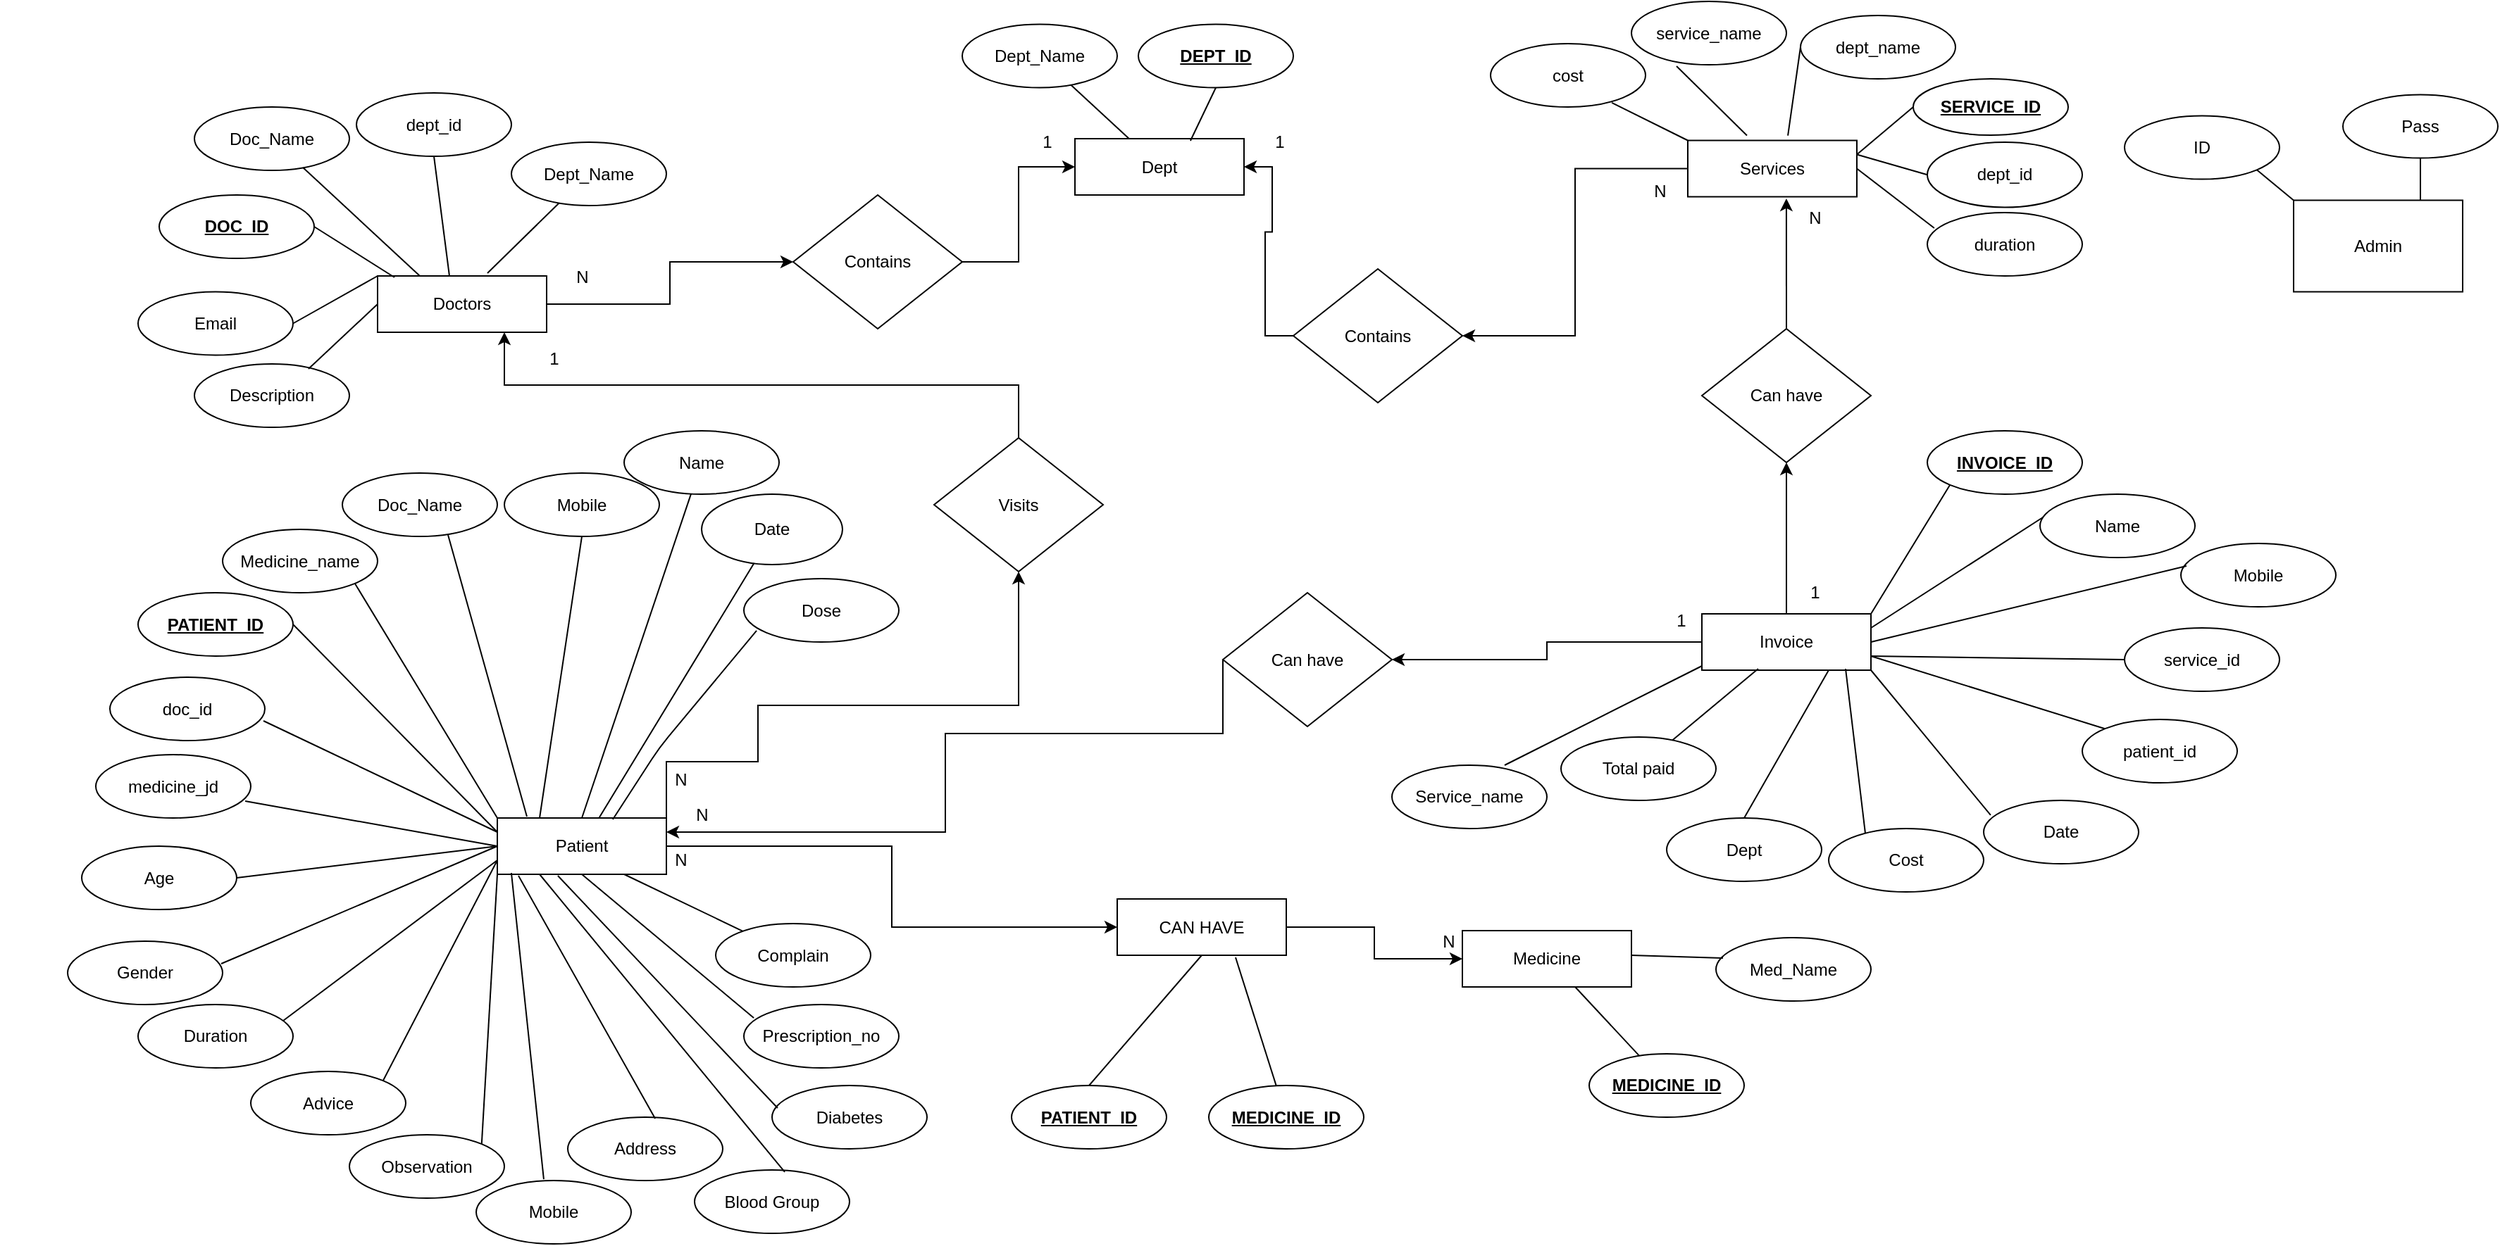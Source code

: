 <mxfile version="12.5.3" type="device"><diagram name="Page-1" id="ad52d381-51e7-2e0d-a935-2d0ddd2fd229"><mxGraphModel dx="2520" dy="772" grid="1" gridSize="10" guides="1" tooltips="1" connect="1" arrows="1" fold="1" page="1" pageScale="1" pageWidth="1100" pageHeight="850" background="#ffffff" math="0" shadow="0"><root><mxCell id="0"/><mxCell id="1" parent="0"/><mxCell id="o3fdxPKOGcx33LJuE6Om-1" value="Admin" style="rounded=0;whiteSpace=wrap;html=1;gradientColor=none;fontStyle=0;labelBackgroundColor=none;labelBorderColor=none;" parent="1" vertex="1"><mxGeometry x="1300" y="141.25" width="120" height="65" as="geometry"/></mxCell><mxCell id="o3fdxPKOGcx33LJuE6Om-6" value="ID" style="ellipse;whiteSpace=wrap;html=1;labelBackgroundColor=none;gradientColor=none;" parent="1" vertex="1"><mxGeometry x="1180" y="81.25" width="110" height="45" as="geometry"/></mxCell><mxCell id="o3fdxPKOGcx33LJuE6Om-7" value="service_name" style="ellipse;whiteSpace=wrap;html=1;labelBackgroundColor=none;gradientColor=none;" parent="1" vertex="1"><mxGeometry x="830" width="110" height="45" as="geometry"/></mxCell><mxCell id="o3fdxPKOGcx33LJuE6Om-8" value="dept_name" style="ellipse;whiteSpace=wrap;html=1;labelBackgroundColor=none;gradientColor=none;" parent="1" vertex="1"><mxGeometry x="950" y="10" width="110" height="45" as="geometry"/></mxCell><mxCell id="o3fdxPKOGcx33LJuE6Om-9" value="Pass" style="ellipse;whiteSpace=wrap;html=1;labelBackgroundColor=none;gradientColor=none;" parent="1" vertex="1"><mxGeometry x="1335" y="66.25" width="110" height="45" as="geometry"/></mxCell><mxCell id="o3fdxPKOGcx33LJuE6Om-11" value="Dept" style="rounded=0;whiteSpace=wrap;html=1;gradientColor=none;fontStyle=0;labelBackgroundColor=none;labelBorderColor=none;" parent="1" vertex="1"><mxGeometry x="435" y="97.5" width="120" height="40" as="geometry"/></mxCell><mxCell id="o3fdxPKOGcx33LJuE6Om-29" style="edgeStyle=orthogonalEdgeStyle;rounded=0;orthogonalLoop=1;jettySize=auto;html=1;exitX=0.5;exitY=1;exitDx=0;exitDy=0;" parent="1" edge="1"><mxGeometry relative="1" as="geometry"><mxPoint x="-320" y="357.5" as="sourcePoint"/><mxPoint x="-320" y="357.5" as="targetPoint"/></mxGeometry></mxCell><mxCell id="o3fdxPKOGcx33LJuE6Om-121" style="edgeStyle=orthogonalEdgeStyle;rounded=0;orthogonalLoop=1;jettySize=auto;html=1;exitX=1;exitY=0.5;exitDx=0;exitDy=0;entryX=0;entryY=0.5;entryDx=0;entryDy=0;" parent="1" source="o3fdxPKOGcx33LJuE6Om-30" target="o3fdxPKOGcx33LJuE6Om-118" edge="1"><mxGeometry relative="1" as="geometry"/></mxCell><mxCell id="o3fdxPKOGcx33LJuE6Om-30" value="Doctors" style="rounded=0;whiteSpace=wrap;html=1;gradientColor=none;fontStyle=0;labelBackgroundColor=none;labelBorderColor=none;" parent="1" vertex="1"><mxGeometry x="-60" y="195" width="120" height="40" as="geometry"/></mxCell><mxCell id="o3fdxPKOGcx33LJuE6Om-33" value="Doc_Name" style="ellipse;whiteSpace=wrap;html=1;labelBackgroundColor=none;gradientColor=none;" parent="1" vertex="1"><mxGeometry x="-190" y="75" width="110" height="45" as="geometry"/></mxCell><mxCell id="o3fdxPKOGcx33LJuE6Om-34" value="Dept_Name" style="ellipse;whiteSpace=wrap;html=1;labelBackgroundColor=none;gradientColor=none;" parent="1" vertex="1"><mxGeometry x="35" y="100" width="110" height="45" as="geometry"/></mxCell><mxCell id="o3fdxPKOGcx33LJuE6Om-35" value="Mobile" style="ellipse;whiteSpace=wrap;html=1;labelBackgroundColor=none;gradientColor=none;fontStyle=0" parent="1" vertex="1"><mxGeometry x="30" y="335" width="110" height="45" as="geometry"/></mxCell><mxCell id="o3fdxPKOGcx33LJuE6Om-36" value="Email" style="ellipse;whiteSpace=wrap;html=1;labelBackgroundColor=none;gradientColor=none;" parent="1" vertex="1"><mxGeometry x="-230" y="206.25" width="110" height="45" as="geometry"/></mxCell><mxCell id="o3fdxPKOGcx33LJuE6Om-37" value="Description" style="ellipse;whiteSpace=wrap;html=1;labelBackgroundColor=none;gradientColor=none;" parent="1" vertex="1"><mxGeometry x="-190" y="257.5" width="110" height="45" as="geometry"/></mxCell><mxCell id="o3fdxPKOGcx33LJuE6Om-127" style="edgeStyle=orthogonalEdgeStyle;rounded=0;orthogonalLoop=1;jettySize=auto;html=1;exitX=0;exitY=0.5;exitDx=0;exitDy=0;entryX=1;entryY=0.5;entryDx=0;entryDy=0;" parent="1" source="o3fdxPKOGcx33LJuE6Om-38" target="o3fdxPKOGcx33LJuE6Om-126" edge="1"><mxGeometry relative="1" as="geometry"/></mxCell><mxCell id="o3fdxPKOGcx33LJuE6Om-38" value="Services" style="rounded=0;whiteSpace=wrap;html=1;gradientColor=none;fontStyle=0;labelBackgroundColor=none;labelBorderColor=none;" parent="1" vertex="1"><mxGeometry x="870" y="98.75" width="120" height="40" as="geometry"/></mxCell><mxCell id="o3fdxPKOGcx33LJuE6Om-40" value="Dept_Name" style="ellipse;whiteSpace=wrap;html=1;labelBackgroundColor=none;gradientColor=none;" parent="1" vertex="1"><mxGeometry x="355" y="16.25" width="110" height="45" as="geometry"/></mxCell><mxCell id="o3fdxPKOGcx33LJuE6Om-41" value="cost" style="ellipse;whiteSpace=wrap;html=1;labelBackgroundColor=none;gradientColor=none;" parent="1" vertex="1"><mxGeometry x="730" y="30" width="110" height="45" as="geometry"/></mxCell><mxCell id="o3fdxPKOGcx33LJuE6Om-42" value="duration" style="ellipse;whiteSpace=wrap;html=1;labelBackgroundColor=none;gradientColor=none;" parent="1" vertex="1"><mxGeometry x="1040" y="150" width="110" height="45" as="geometry"/></mxCell><mxCell id="o3fdxPKOGcx33LJuE6Om-132" style="edgeStyle=orthogonalEdgeStyle;rounded=0;orthogonalLoop=1;jettySize=auto;html=1;exitX=1;exitY=0;exitDx=0;exitDy=0;entryX=0.5;entryY=1;entryDx=0;entryDy=0;" parent="1" source="o3fdxPKOGcx33LJuE6Om-46" target="o3fdxPKOGcx33LJuE6Om-131" edge="1"><mxGeometry relative="1" as="geometry"><Array as="points"><mxPoint x="145" y="540"/><mxPoint x="210" y="540"/><mxPoint x="210" y="500"/><mxPoint x="395" y="500"/></Array></mxGeometry></mxCell><mxCell id="o3fdxPKOGcx33LJuE6Om-145" style="edgeStyle=orthogonalEdgeStyle;rounded=0;orthogonalLoop=1;jettySize=auto;html=1;exitX=1;exitY=0.5;exitDx=0;exitDy=0;entryX=0;entryY=0.5;entryDx=0;entryDy=0;" parent="1" source="o3fdxPKOGcx33LJuE6Om-46" target="o3fdxPKOGcx33LJuE6Om-138" edge="1"><mxGeometry relative="1" as="geometry"/></mxCell><mxCell id="o3fdxPKOGcx33LJuE6Om-46" value="Patient" style="rounded=0;whiteSpace=wrap;html=1;gradientColor=none;fontStyle=0;labelBackgroundColor=none;labelBorderColor=none;" parent="1" vertex="1"><mxGeometry x="25" y="580" width="120" height="40" as="geometry"/></mxCell><mxCell id="o3fdxPKOGcx33LJuE6Om-47" value="Age" style="ellipse;whiteSpace=wrap;html=1;labelBackgroundColor=none;gradientColor=none;" parent="1" vertex="1"><mxGeometry x="-270" y="600" width="110" height="45" as="geometry"/></mxCell><mxCell id="o3fdxPKOGcx33LJuE6Om-48" value="Gender" style="ellipse;whiteSpace=wrap;html=1;labelBackgroundColor=none;gradientColor=none;" parent="1" vertex="1"><mxGeometry x="-280" y="667.5" width="110" height="45" as="geometry"/></mxCell><mxCell id="o3fdxPKOGcx33LJuE6Om-49" value="Mobile" style="ellipse;whiteSpace=wrap;html=1;labelBackgroundColor=none;gradientColor=none;" parent="1" vertex="1"><mxGeometry x="10" y="837.5" width="110" height="45" as="geometry"/></mxCell><mxCell id="o3fdxPKOGcx33LJuE6Om-50" value="Address" style="ellipse;whiteSpace=wrap;html=1;labelBackgroundColor=none;gradientColor=none;" parent="1" vertex="1"><mxGeometry x="75" y="792.5" width="110" height="45" as="geometry"/></mxCell><mxCell id="o3fdxPKOGcx33LJuE6Om-51" value="Medicine_name" style="ellipse;whiteSpace=wrap;html=1;labelBackgroundColor=none;gradientColor=none;" parent="1" vertex="1"><mxGeometry x="-170" y="375" width="110" height="45" as="geometry"/></mxCell><mxCell id="o3fdxPKOGcx33LJuE6Om-52" value="Doc_Name" style="ellipse;whiteSpace=wrap;html=1;labelBackgroundColor=none;gradientColor=none;" parent="1" vertex="1"><mxGeometry x="-85" y="335" width="110" height="45" as="geometry"/></mxCell><mxCell id="o3fdxPKOGcx33LJuE6Om-53" value="&lt;div style=&quot;text-align: left&quot;&gt;&lt;span&gt;&lt;span&gt;Name&lt;/span&gt;&lt;/span&gt;&lt;/div&gt;" style="ellipse;whiteSpace=wrap;html=1;labelBackgroundColor=none;gradientColor=none;fontStyle=0" parent="1" vertex="1"><mxGeometry x="115" y="305" width="110" height="45" as="geometry"/></mxCell><mxCell id="o3fdxPKOGcx33LJuE6Om-54" value="Duration" style="ellipse;whiteSpace=wrap;html=1;labelBackgroundColor=none;gradientColor=none;" parent="1" vertex="1"><mxGeometry x="-230" y="712.5" width="110" height="45" as="geometry"/></mxCell><mxCell id="o3fdxPKOGcx33LJuE6Om-55" value="Advice" style="ellipse;whiteSpace=wrap;html=1;labelBackgroundColor=none;gradientColor=none;" parent="1" vertex="1"><mxGeometry x="-150" y="760" width="110" height="45" as="geometry"/></mxCell><mxCell id="o3fdxPKOGcx33LJuE6Om-56" value="Diabetes" style="ellipse;whiteSpace=wrap;html=1;labelBackgroundColor=none;gradientColor=none;" parent="1" vertex="1"><mxGeometry x="220" y="770" width="110" height="45" as="geometry"/></mxCell><mxCell id="o3fdxPKOGcx33LJuE6Om-57" value="Blood Group" style="ellipse;whiteSpace=wrap;html=1;labelBackgroundColor=none;gradientColor=none;" parent="1" vertex="1"><mxGeometry x="165" y="830" width="110" height="45" as="geometry"/></mxCell><mxCell id="o3fdxPKOGcx33LJuE6Om-58" value="Observation" style="ellipse;whiteSpace=wrap;html=1;labelBackgroundColor=none;gradientColor=none;" parent="1" vertex="1"><mxGeometry x="-80" y="805" width="110" height="45" as="geometry"/></mxCell><mxCell id="o3fdxPKOGcx33LJuE6Om-59" value="Prescription_no" style="ellipse;whiteSpace=wrap;html=1;labelBackgroundColor=none;gradientColor=none;" parent="1" vertex="1"><mxGeometry x="200" y="712.5" width="110" height="45" as="geometry"/></mxCell><mxCell id="o3fdxPKOGcx33LJuE6Om-60" value="Complain" style="ellipse;whiteSpace=wrap;html=1;labelBackgroundColor=none;gradientColor=none;" parent="1" vertex="1"><mxGeometry x="180" y="655" width="110" height="45" as="geometry"/></mxCell><mxCell id="o3fdxPKOGcx33LJuE6Om-61" value="Date" style="ellipse;whiteSpace=wrap;html=1;labelBackgroundColor=none;gradientColor=none;" parent="1" vertex="1"><mxGeometry x="170" y="350" width="100" height="50" as="geometry"/></mxCell><mxCell id="o3fdxPKOGcx33LJuE6Om-62" value="Dose" style="ellipse;whiteSpace=wrap;html=1;labelBackgroundColor=none;gradientColor=none;" parent="1" vertex="1"><mxGeometry x="200" y="410" width="110" height="45" as="geometry"/></mxCell><mxCell id="o3fdxPKOGcx33LJuE6Om-150" style="edgeStyle=orthogonalEdgeStyle;rounded=0;orthogonalLoop=1;jettySize=auto;html=1;exitX=0;exitY=0.5;exitDx=0;exitDy=0;entryX=1;entryY=0.5;entryDx=0;entryDy=0;" parent="1" source="o3fdxPKOGcx33LJuE6Om-63" target="o3fdxPKOGcx33LJuE6Om-149" edge="1"><mxGeometry relative="1" as="geometry"/></mxCell><mxCell id="o3fdxPKOGcx33LJuE6Om-155" style="edgeStyle=orthogonalEdgeStyle;rounded=0;orthogonalLoop=1;jettySize=auto;html=1;exitX=0.5;exitY=0;exitDx=0;exitDy=0;entryX=0.5;entryY=1;entryDx=0;entryDy=0;" parent="1" source="o3fdxPKOGcx33LJuE6Om-63" target="o3fdxPKOGcx33LJuE6Om-154" edge="1"><mxGeometry relative="1" as="geometry"/></mxCell><mxCell id="o3fdxPKOGcx33LJuE6Om-63" value="Invoice" style="rounded=0;whiteSpace=wrap;html=1;gradientColor=none;fontStyle=0;labelBackgroundColor=none;labelBorderColor=none;" parent="1" vertex="1"><mxGeometry x="880" y="435" width="120" height="40" as="geometry"/></mxCell><mxCell id="o3fdxPKOGcx33LJuE6Om-64" value="Name" style="ellipse;whiteSpace=wrap;html=1;labelBackgroundColor=none;gradientColor=none;" parent="1" vertex="1"><mxGeometry x="1120" y="350" width="110" height="45" as="geometry"/></mxCell><mxCell id="o3fdxPKOGcx33LJuE6Om-65" value="Mobile" style="ellipse;whiteSpace=wrap;html=1;labelBackgroundColor=none;gradientColor=none;" parent="1" vertex="1"><mxGeometry x="1220" y="385" width="110" height="45" as="geometry"/></mxCell><mxCell id="o3fdxPKOGcx33LJuE6Om-66" value="Date" style="ellipse;whiteSpace=wrap;html=1;labelBackgroundColor=none;gradientColor=none;" parent="1" vertex="1"><mxGeometry x="1080" y="567.5" width="110" height="45" as="geometry"/></mxCell><mxCell id="o3fdxPKOGcx33LJuE6Om-67" value="Service_name" style="ellipse;whiteSpace=wrap;html=1;labelBackgroundColor=none;gradientColor=none;" parent="1" vertex="1"><mxGeometry x="660" y="542.5" width="110" height="45" as="geometry"/></mxCell><mxCell id="o3fdxPKOGcx33LJuE6Om-68" value="Total paid" style="ellipse;whiteSpace=wrap;html=1;labelBackgroundColor=none;gradientColor=none;" parent="1" vertex="1"><mxGeometry x="780" y="522.5" width="110" height="45" as="geometry"/></mxCell><mxCell id="o3fdxPKOGcx33LJuE6Om-69" value="Cost" style="ellipse;whiteSpace=wrap;html=1;labelBackgroundColor=none;gradientColor=none;" parent="1" vertex="1"><mxGeometry x="970" y="587.5" width="110" height="45" as="geometry"/></mxCell><mxCell id="o3fdxPKOGcx33LJuE6Om-70" value="Dept" style="ellipse;whiteSpace=wrap;html=1;labelBackgroundColor=none;gradientColor=none;" parent="1" vertex="1"><mxGeometry x="855" y="580" width="110" height="45" as="geometry"/></mxCell><mxCell id="o3fdxPKOGcx33LJuE6Om-71" value="Medicine" style="rounded=0;whiteSpace=wrap;html=1;gradientColor=none;fontStyle=0;labelBackgroundColor=none;labelBorderColor=none;" parent="1" vertex="1"><mxGeometry x="710" y="660" width="120" height="40" as="geometry"/></mxCell><mxCell id="o3fdxPKOGcx33LJuE6Om-72" value="Med_Name" style="ellipse;whiteSpace=wrap;html=1;labelBackgroundColor=none;gradientColor=none;" parent="1" vertex="1"><mxGeometry x="890" y="665" width="110" height="45" as="geometry"/></mxCell><mxCell id="o3fdxPKOGcx33LJuE6Om-79" value="" style="endArrow=none;html=1;entryX=0.373;entryY=0.978;entryDx=0;entryDy=0;entryPerimeter=0;" parent="1" source="o3fdxPKOGcx33LJuE6Om-46" target="o3fdxPKOGcx33LJuE6Om-61" edge="1"><mxGeometry width="50" height="50" relative="1" as="geometry"><mxPoint x="54.325" y="546.77" as="sourcePoint"/><mxPoint x="145" y="467.5" as="targetPoint"/></mxGeometry></mxCell><mxCell id="o3fdxPKOGcx33LJuE6Om-84" value="" style="endArrow=none;html=1;exitX=0.175;exitY=-0.025;exitDx=0;exitDy=0;entryX=0.682;entryY=0.978;entryDx=0;entryDy=0;entryPerimeter=0;exitPerimeter=0;" parent="1" source="o3fdxPKOGcx33LJuE6Om-46" target="o3fdxPKOGcx33LJuE6Om-52" edge="1"><mxGeometry width="50" height="50" relative="1" as="geometry"><mxPoint x="-91.04" y="612.5" as="sourcePoint"/><mxPoint x="-35.0" y="521.52" as="targetPoint"/></mxGeometry></mxCell><mxCell id="o3fdxPKOGcx33LJuE6Om-85" value="" style="endArrow=none;html=1;entryX=0.5;entryY=1;entryDx=0;entryDy=0;exitX=0.25;exitY=0;exitDx=0;exitDy=0;" parent="1" source="o3fdxPKOGcx33LJuE6Om-46" target="o3fdxPKOGcx33LJuE6Om-35" edge="1"><mxGeometry width="50" height="50" relative="1" as="geometry"><mxPoint x="45" y="572.5" as="sourcePoint"/><mxPoint x="76.04" y="661.52" as="targetPoint"/></mxGeometry></mxCell><mxCell id="o3fdxPKOGcx33LJuE6Om-86" value="" style="endArrow=none;html=1;exitX=0.5;exitY=0;exitDx=0;exitDy=0;" parent="1" source="o3fdxPKOGcx33LJuE6Om-46" target="o3fdxPKOGcx33LJuE6Om-53" edge="1"><mxGeometry width="50" height="50" relative="1" as="geometry"><mxPoint x="30" y="762.5" as="sourcePoint"/><mxPoint x="86.04" y="671.52" as="targetPoint"/></mxGeometry></mxCell><mxCell id="o3fdxPKOGcx33LJuE6Om-89" value="" style="endArrow=none;html=1;exitX=0;exitY=0;exitDx=0;exitDy=0;entryX=1;entryY=1;entryDx=0;entryDy=0;" parent="1" source="o3fdxPKOGcx33LJuE6Om-46" target="o3fdxPKOGcx33LJuE6Om-51" edge="1"><mxGeometry width="50" height="50" relative="1" as="geometry"><mxPoint x="-25" y="622.5" as="sourcePoint"/><mxPoint x="-85" y="564.02" as="targetPoint"/></mxGeometry></mxCell><mxCell id="o3fdxPKOGcx33LJuE6Om-90" value="" style="endArrow=none;html=1;entryX=1;entryY=0.5;entryDx=0;entryDy=0;" parent="1" target="o3fdxPKOGcx33LJuE6Om-47" edge="1"><mxGeometry width="50" height="50" relative="1" as="geometry"><mxPoint x="25" y="600" as="sourcePoint"/><mxPoint x="-135" y="607.5" as="targetPoint"/></mxGeometry></mxCell><mxCell id="o3fdxPKOGcx33LJuE6Om-95" value="" style="endArrow=none;html=1;entryX=0.082;entryY=0.822;entryDx=0;entryDy=0;entryPerimeter=0;exitX=0.683;exitY=0.025;exitDx=0;exitDy=0;exitPerimeter=0;" parent="1" source="o3fdxPKOGcx33LJuE6Om-46" target="o3fdxPKOGcx33LJuE6Om-62" edge="1"><mxGeometry width="50" height="50" relative="1" as="geometry"><mxPoint x="104.057" y="590" as="sourcePoint"/><mxPoint x="155" y="477.5" as="targetPoint"/><Array as="points"><mxPoint x="140" y="530"/></Array></mxGeometry></mxCell><mxCell id="o3fdxPKOGcx33LJuE6Om-98" value="" style="endArrow=none;html=1;entryX=0.045;entryY=0.322;entryDx=0;entryDy=0;entryPerimeter=0;exitX=1;exitY=0;exitDx=0;exitDy=0;" parent="1" target="o3fdxPKOGcx33LJuE6Om-72" edge="1"><mxGeometry width="50" height="50" relative="1" as="geometry"><mxPoint x="830" y="677.49" as="sourcePoint"/><mxPoint x="965" y="652.5" as="targetPoint"/></mxGeometry></mxCell><mxCell id="o3fdxPKOGcx33LJuE6Om-99" value="" style="endArrow=none;html=1;entryX=0.045;entryY=0.322;entryDx=0;entryDy=0;entryPerimeter=0;exitX=0.727;exitY=0;exitDx=0;exitDy=0;exitPerimeter=0;" parent="1" source="o3fdxPKOGcx33LJuE6Om-67" edge="1"><mxGeometry width="50" height="50" relative="1" as="geometry"><mxPoint x="850" y="472" as="sourcePoint"/><mxPoint x="880.0" y="472.0" as="targetPoint"/></mxGeometry></mxCell><mxCell id="o3fdxPKOGcx33LJuE6Om-100" value="" style="endArrow=none;html=1;entryX=0.333;entryY=0.975;entryDx=0;entryDy=0;entryPerimeter=0;" parent="1" source="o3fdxPKOGcx33LJuE6Om-68" target="o3fdxPKOGcx33LJuE6Om-63" edge="1"><mxGeometry width="50" height="50" relative="1" as="geometry"><mxPoint x="910" y="500.0" as="sourcePoint"/><mxPoint x="974.95" y="502.0" as="targetPoint"/></mxGeometry></mxCell><mxCell id="o3fdxPKOGcx33LJuE6Om-101" value="" style="endArrow=none;html=1;entryX=0.5;entryY=0;entryDx=0;entryDy=0;exitX=0.75;exitY=1;exitDx=0;exitDy=0;" parent="1" source="o3fdxPKOGcx33LJuE6Om-63" target="o3fdxPKOGcx33LJuE6Om-70" edge="1"><mxGeometry width="50" height="50" relative="1" as="geometry"><mxPoint x="972.53" y="484.0" as="sourcePoint"/><mxPoint x="1037.48" y="486.0" as="targetPoint"/></mxGeometry></mxCell><mxCell id="o3fdxPKOGcx33LJuE6Om-102" value="" style="endArrow=none;html=1;entryX=0.236;entryY=0.067;entryDx=0;entryDy=0;entryPerimeter=0;exitX=0.85;exitY=0.975;exitDx=0;exitDy=0;exitPerimeter=0;" parent="1" source="o3fdxPKOGcx33LJuE6Om-63" target="o3fdxPKOGcx33LJuE6Om-69" edge="1"><mxGeometry width="50" height="50" relative="1" as="geometry"><mxPoint x="1000" y="455.0" as="sourcePoint"/><mxPoint x="1064.95" y="457.0" as="targetPoint"/></mxGeometry></mxCell><mxCell id="o3fdxPKOGcx33LJuE6Om-103" value="" style="endArrow=none;html=1;entryX=0.045;entryY=0.233;entryDx=0;entryDy=0;entryPerimeter=0;exitX=1;exitY=1;exitDx=0;exitDy=0;" parent="1" source="o3fdxPKOGcx33LJuE6Om-63" target="o3fdxPKOGcx33LJuE6Om-66" edge="1"><mxGeometry width="50" height="50" relative="1" as="geometry"><mxPoint x="1020" y="450" as="sourcePoint"/><mxPoint x="1058.02" y="482.01" as="targetPoint"/></mxGeometry></mxCell><mxCell id="o3fdxPKOGcx33LJuE6Om-104" value="" style="endArrow=none;html=1;entryX=0.036;entryY=0.356;entryDx=0;entryDy=0;entryPerimeter=0;exitX=1;exitY=0.5;exitDx=0;exitDy=0;" parent="1" source="o3fdxPKOGcx33LJuE6Om-63" target="o3fdxPKOGcx33LJuE6Om-65" edge="1"><mxGeometry width="50" height="50" relative="1" as="geometry"><mxPoint x="1090" y="440" as="sourcePoint"/><mxPoint x="1063.96" y="431.99" as="targetPoint"/></mxGeometry></mxCell><mxCell id="o3fdxPKOGcx33LJuE6Om-105" value="" style="endArrow=none;html=1;entryX=0.018;entryY=0.367;entryDx=0;entryDy=0;entryPerimeter=0;exitX=1;exitY=0.25;exitDx=0;exitDy=0;" parent="1" source="o3fdxPKOGcx33LJuE6Om-63" target="o3fdxPKOGcx33LJuE6Om-64" edge="1"><mxGeometry width="50" height="50" relative="1" as="geometry"><mxPoint x="1130" y="400" as="sourcePoint"/><mxPoint x="1073.96" y="441.99" as="targetPoint"/></mxGeometry></mxCell><mxCell id="o3fdxPKOGcx33LJuE6Om-106" value="" style="endArrow=none;html=1;entryX=0;entryY=0;entryDx=0;entryDy=0;exitX=0.782;exitY=0.933;exitDx=0;exitDy=0;exitPerimeter=0;" parent="1" source="o3fdxPKOGcx33LJuE6Om-41" target="o3fdxPKOGcx33LJuE6Om-38" edge="1"><mxGeometry width="50" height="50" relative="1" as="geometry"><mxPoint x="1230" y="336.25" as="sourcePoint"/><mxPoint x="1283.96" y="313.24" as="targetPoint"/></mxGeometry></mxCell><mxCell id="o3fdxPKOGcx33LJuE6Om-107" value="" style="endArrow=none;html=1;entryX=0.35;entryY=-0.087;entryDx=0;entryDy=0;exitX=0.291;exitY=1.022;exitDx=0;exitDy=0;exitPerimeter=0;entryPerimeter=0;" parent="1" source="o3fdxPKOGcx33LJuE6Om-7" target="o3fdxPKOGcx33LJuE6Om-38" edge="1"><mxGeometry width="50" height="50" relative="1" as="geometry"><mxPoint x="856.02" y="93.235" as="sourcePoint"/><mxPoint x="880" y="108.75" as="targetPoint"/></mxGeometry></mxCell><mxCell id="o3fdxPKOGcx33LJuE6Om-108" value="" style="endArrow=none;html=1;entryX=0.592;entryY=-0.087;entryDx=0;entryDy=0;exitX=0;exitY=0.5;exitDx=0;exitDy=0;entryPerimeter=0;" parent="1" source="o3fdxPKOGcx33LJuE6Om-8" target="o3fdxPKOGcx33LJuE6Om-38" edge="1"><mxGeometry width="50" height="50" relative="1" as="geometry"><mxPoint x="917.01" y="72.24" as="sourcePoint"/><mxPoint x="922" y="105.27" as="targetPoint"/></mxGeometry></mxCell><mxCell id="o3fdxPKOGcx33LJuE6Om-109" value="" style="endArrow=none;html=1;entryX=1;entryY=0.5;entryDx=0;entryDy=0;exitX=0.045;exitY=0.244;exitDx=0;exitDy=0;exitPerimeter=0;" parent="1" source="o3fdxPKOGcx33LJuE6Om-42" target="o3fdxPKOGcx33LJuE6Om-38" edge="1"><mxGeometry width="50" height="50" relative="1" as="geometry"><mxPoint x="1010" y="73.75" as="sourcePoint"/><mxPoint x="951.04" y="105.27" as="targetPoint"/></mxGeometry></mxCell><mxCell id="o3fdxPKOGcx33LJuE6Om-110" value="" style="endArrow=none;html=1;" parent="1" source="o3fdxPKOGcx33LJuE6Om-40" target="o3fdxPKOGcx33LJuE6Om-11" edge="1"><mxGeometry width="50" height="50" relative="1" as="geometry"><mxPoint x="615" y="285" as="sourcePoint"/><mxPoint x="556.04" y="316.52" as="targetPoint"/></mxGeometry></mxCell><mxCell id="o3fdxPKOGcx33LJuE6Om-111" value="" style="endArrow=none;html=1;entryX=1;entryY=1;entryDx=0;entryDy=0;exitX=0;exitY=0;exitDx=0;exitDy=0;" parent="1" source="o3fdxPKOGcx33LJuE6Om-1" target="o3fdxPKOGcx33LJuE6Om-6" edge="1"><mxGeometry width="50" height="50" relative="1" as="geometry"><mxPoint x="1315" y="146.25" as="sourcePoint"/><mxPoint x="1746.04" y="450.27" as="targetPoint"/></mxGeometry></mxCell><mxCell id="o3fdxPKOGcx33LJuE6Om-112" value="" style="endArrow=none;html=1;entryX=0.75;entryY=0;entryDx=0;entryDy=0;" parent="1" source="o3fdxPKOGcx33LJuE6Om-9" target="o3fdxPKOGcx33LJuE6Om-1" edge="1"><mxGeometry width="50" height="50" relative="1" as="geometry"><mxPoint x="1310" y="151.25" as="sourcePoint"/><mxPoint x="1284.325" y="129.48" as="targetPoint"/></mxGeometry></mxCell><mxCell id="o3fdxPKOGcx33LJuE6Om-113" value="" style="endArrow=none;html=1;entryX=1;entryY=0.5;entryDx=0;entryDy=0;exitX=0;exitY=0;exitDx=0;exitDy=0;" parent="1" source="o3fdxPKOGcx33LJuE6Om-30" target="o3fdxPKOGcx33LJuE6Om-36" edge="1"><mxGeometry width="50" height="50" relative="1" as="geometry"><mxPoint x="335" y="-35" as="sourcePoint"/><mxPoint x="309.325" y="-56.77" as="targetPoint"/></mxGeometry></mxCell><mxCell id="o3fdxPKOGcx33LJuE6Om-114" value="" style="endArrow=none;html=1;exitX=0.25;exitY=0;exitDx=0;exitDy=0;" parent="1" source="o3fdxPKOGcx33LJuE6Om-30" target="o3fdxPKOGcx33LJuE6Om-33" edge="1"><mxGeometry width="50" height="50" relative="1" as="geometry"><mxPoint x="-50" y="205" as="sourcePoint"/><mxPoint x="-70" y="187.5" as="targetPoint"/></mxGeometry></mxCell><mxCell id="o3fdxPKOGcx33LJuE6Om-115" value="" style="endArrow=none;html=1;entryX=0.736;entryY=0.078;entryDx=0;entryDy=0;exitX=0;exitY=0.5;exitDx=0;exitDy=0;entryPerimeter=0;" parent="1" source="o3fdxPKOGcx33LJuE6Om-30" target="o3fdxPKOGcx33LJuE6Om-37" edge="1"><mxGeometry width="50" height="50" relative="1" as="geometry"><mxPoint x="-40" y="215" as="sourcePoint"/><mxPoint x="-60" y="197.5" as="targetPoint"/></mxGeometry></mxCell><mxCell id="o3fdxPKOGcx33LJuE6Om-116" value="" style="endArrow=none;html=1;exitX=0.65;exitY=-0.05;exitDx=0;exitDy=0;exitPerimeter=0;" parent="1" source="o3fdxPKOGcx33LJuE6Om-30" target="o3fdxPKOGcx33LJuE6Om-34" edge="1"><mxGeometry width="50" height="50" relative="1" as="geometry"><mxPoint x="-30" y="225" as="sourcePoint"/><mxPoint x="-50" y="207.5" as="targetPoint"/></mxGeometry></mxCell><mxCell id="o3fdxPKOGcx33LJuE6Om-122" style="edgeStyle=orthogonalEdgeStyle;rounded=0;orthogonalLoop=1;jettySize=auto;html=1;exitX=1;exitY=0.5;exitDx=0;exitDy=0;entryX=0;entryY=0.5;entryDx=0;entryDy=0;" parent="1" source="o3fdxPKOGcx33LJuE6Om-118" target="o3fdxPKOGcx33LJuE6Om-11" edge="1"><mxGeometry relative="1" as="geometry"/></mxCell><mxCell id="o3fdxPKOGcx33LJuE6Om-118" value="Contains" style="rhombus;whiteSpace=wrap;html=1;labelBackgroundColor=none;gradientColor=none;" parent="1" vertex="1"><mxGeometry x="235" y="137.5" width="120" height="95" as="geometry"/></mxCell><mxCell id="o3fdxPKOGcx33LJuE6Om-124" value="1" style="text;html=1;align=center;verticalAlign=middle;resizable=0;points=[];autosize=1;" parent="1" vertex="1"><mxGeometry x="405" y="90" width="20" height="20" as="geometry"/></mxCell><mxCell id="o3fdxPKOGcx33LJuE6Om-125" value="N" style="text;html=1;align=center;verticalAlign=middle;resizable=0;points=[];autosize=1;" parent="1" vertex="1"><mxGeometry x="840" y="125" width="20" height="20" as="geometry"/></mxCell><mxCell id="o3fdxPKOGcx33LJuE6Om-128" style="edgeStyle=orthogonalEdgeStyle;rounded=0;orthogonalLoop=1;jettySize=auto;html=1;exitX=0;exitY=0.5;exitDx=0;exitDy=0;entryX=1;entryY=0.5;entryDx=0;entryDy=0;" parent="1" source="o3fdxPKOGcx33LJuE6Om-126" target="o3fdxPKOGcx33LJuE6Om-11" edge="1"><mxGeometry relative="1" as="geometry"/></mxCell><mxCell id="o3fdxPKOGcx33LJuE6Om-126" value="Contains" style="rhombus;whiteSpace=wrap;html=1;labelBackgroundColor=none;gradientColor=none;" parent="1" vertex="1"><mxGeometry x="590" y="190" width="120" height="95" as="geometry"/></mxCell><mxCell id="o3fdxPKOGcx33LJuE6Om-130" value="1" style="text;html=1;align=center;verticalAlign=middle;resizable=0;points=[];autosize=1;" parent="1" vertex="1"><mxGeometry x="570" y="90" width="20" height="20" as="geometry"/></mxCell><mxCell id="o3fdxPKOGcx33LJuE6Om-133" style="edgeStyle=orthogonalEdgeStyle;rounded=0;orthogonalLoop=1;jettySize=auto;html=1;exitX=0.5;exitY=0;exitDx=0;exitDy=0;entryX=0.75;entryY=1;entryDx=0;entryDy=0;" parent="1" source="o3fdxPKOGcx33LJuE6Om-131" target="o3fdxPKOGcx33LJuE6Om-30" edge="1"><mxGeometry relative="1" as="geometry"/></mxCell><mxCell id="o3fdxPKOGcx33LJuE6Om-131" value="Visits" style="rhombus;whiteSpace=wrap;html=1;labelBackgroundColor=none;gradientColor=none;" parent="1" vertex="1"><mxGeometry x="335" y="310" width="120" height="95" as="geometry"/></mxCell><mxCell id="o3fdxPKOGcx33LJuE6Om-134" value="1" style="text;html=1;align=center;verticalAlign=middle;resizable=0;points=[];autosize=1;" parent="1" vertex="1"><mxGeometry x="55" y="243.75" width="20" height="20" as="geometry"/></mxCell><mxCell id="o3fdxPKOGcx33LJuE6Om-135" value="N" style="text;html=1;align=center;verticalAlign=middle;resizable=0;points=[];autosize=1;" parent="1" vertex="1"><mxGeometry x="75" y="186.25" width="20" height="20" as="geometry"/></mxCell><mxCell id="o3fdxPKOGcx33LJuE6Om-136" value="N" style="text;html=1;align=center;verticalAlign=middle;resizable=0;points=[];autosize=1;" parent="1" vertex="1"><mxGeometry x="145" y="542.5" width="20" height="20" as="geometry"/></mxCell><mxCell id="o3fdxPKOGcx33LJuE6Om-146" style="edgeStyle=orthogonalEdgeStyle;rounded=0;orthogonalLoop=1;jettySize=auto;html=1;exitX=1;exitY=0.5;exitDx=0;exitDy=0;entryX=0;entryY=0.5;entryDx=0;entryDy=0;" parent="1" source="o3fdxPKOGcx33LJuE6Om-138" target="o3fdxPKOGcx33LJuE6Om-71" edge="1"><mxGeometry relative="1" as="geometry"/></mxCell><mxCell id="o3fdxPKOGcx33LJuE6Om-138" value="CAN HAVE" style="rounded=0;whiteSpace=wrap;html=1;gradientColor=none;fontStyle=0;labelBackgroundColor=none;labelBorderColor=none;" parent="1" vertex="1"><mxGeometry x="465" y="637.5" width="120" height="40" as="geometry"/></mxCell><mxCell id="o3fdxPKOGcx33LJuE6Om-140" value="" style="endArrow=none;html=1;exitX=0.7;exitY=1.038;exitDx=0;exitDy=0;exitPerimeter=0;" parent="1" source="o3fdxPKOGcx33LJuE6Om-138" target="_Z9bumCMrYgl7Pxcgu_C-9" edge="1"><mxGeometry width="50" height="50" relative="1" as="geometry"><mxPoint x="555" y="682.5" as="sourcePoint"/><mxPoint x="643.01" y="758.985" as="targetPoint"/></mxGeometry></mxCell><mxCell id="o3fdxPKOGcx33LJuE6Om-143" value="" style="endArrow=none;html=1;exitX=0.5;exitY=1;exitDx=0;exitDy=0;entryX=0.5;entryY=0;entryDx=0;entryDy=0;" parent="1" source="o3fdxPKOGcx33LJuE6Om-138" target="_Z9bumCMrYgl7Pxcgu_C-10" edge="1"><mxGeometry width="50" height="50" relative="1" as="geometry"><mxPoint x="595" y="687.5" as="sourcePoint"/><mxPoint x="510" y="760" as="targetPoint"/></mxGeometry></mxCell><mxCell id="o3fdxPKOGcx33LJuE6Om-147" value="N" style="text;html=1;align=center;verticalAlign=middle;resizable=0;points=[];autosize=1;" parent="1" vertex="1"><mxGeometry x="145" y="600" width="20" height="20" as="geometry"/></mxCell><mxCell id="o3fdxPKOGcx33LJuE6Om-148" value="N" style="text;html=1;align=center;verticalAlign=middle;resizable=0;points=[];autosize=1;" parent="1" vertex="1"><mxGeometry x="690" y="657.5" width="20" height="20" as="geometry"/></mxCell><mxCell id="o3fdxPKOGcx33LJuE6Om-151" style="edgeStyle=orthogonalEdgeStyle;rounded=0;orthogonalLoop=1;jettySize=auto;html=1;exitX=0;exitY=0.5;exitDx=0;exitDy=0;entryX=1;entryY=0.25;entryDx=0;entryDy=0;" parent="1" source="o3fdxPKOGcx33LJuE6Om-149" target="o3fdxPKOGcx33LJuE6Om-46" edge="1"><mxGeometry relative="1" as="geometry"><Array as="points"><mxPoint x="540" y="520"/><mxPoint x="343" y="520"/><mxPoint x="343" y="590"/></Array></mxGeometry></mxCell><mxCell id="o3fdxPKOGcx33LJuE6Om-149" value="Can have" style="rhombus;whiteSpace=wrap;html=1;labelBackgroundColor=none;gradientColor=none;" parent="1" vertex="1"><mxGeometry x="540" y="420" width="120" height="95" as="geometry"/></mxCell><mxCell id="o3fdxPKOGcx33LJuE6Om-152" value="1" style="text;html=1;align=center;verticalAlign=middle;resizable=0;points=[];autosize=1;" parent="1" vertex="1"><mxGeometry x="855" y="430" width="20" height="20" as="geometry"/></mxCell><mxCell id="o3fdxPKOGcx33LJuE6Om-153" value="N" style="text;html=1;align=center;verticalAlign=middle;resizable=0;points=[];autosize=1;" parent="1" vertex="1"><mxGeometry x="160" y="567.5" width="20" height="20" as="geometry"/></mxCell><mxCell id="o3fdxPKOGcx33LJuE6Om-156" style="edgeStyle=orthogonalEdgeStyle;rounded=0;orthogonalLoop=1;jettySize=auto;html=1;exitX=0.5;exitY=0;exitDx=0;exitDy=0;entryX=0.583;entryY=1.031;entryDx=0;entryDy=0;entryPerimeter=0;" parent="1" source="o3fdxPKOGcx33LJuE6Om-154" target="o3fdxPKOGcx33LJuE6Om-38" edge="1"><mxGeometry relative="1" as="geometry"/></mxCell><mxCell id="o3fdxPKOGcx33LJuE6Om-154" value="Can have" style="rhombus;whiteSpace=wrap;html=1;labelBackgroundColor=none;gradientColor=none;" parent="1" vertex="1"><mxGeometry x="880" y="232.5" width="120" height="95" as="geometry"/></mxCell><mxCell id="o3fdxPKOGcx33LJuE6Om-157" value="1" style="text;html=1;align=center;verticalAlign=middle;resizable=0;points=[];autosize=1;" parent="1" vertex="1"><mxGeometry x="950" y="410" width="20" height="20" as="geometry"/></mxCell><mxCell id="o3fdxPKOGcx33LJuE6Om-158" value="N" style="text;html=1;align=center;verticalAlign=middle;resizable=0;points=[];autosize=1;" parent="1" vertex="1"><mxGeometry x="950" y="143.75" width="20" height="20" as="geometry"/></mxCell><mxCell id="o3fdxPKOGcx33LJuE6Om-163" value="" style="endArrow=none;html=1;entryX=0.991;entryY=0.356;entryDx=0;entryDy=0;entryPerimeter=0;exitX=0;exitY=0.5;exitDx=0;exitDy=0;" parent="1" source="o3fdxPKOGcx33LJuE6Om-46" target="o3fdxPKOGcx33LJuE6Om-48" edge="1"><mxGeometry width="50" height="50" relative="1" as="geometry"><mxPoint y="600" as="sourcePoint"/><mxPoint x="50.02" y="439.01" as="targetPoint"/></mxGeometry></mxCell><mxCell id="o3fdxPKOGcx33LJuE6Om-164" value="" style="endArrow=none;html=1;entryX=0.936;entryY=0.256;entryDx=0;entryDy=0;entryPerimeter=0;exitX=0;exitY=0.75;exitDx=0;exitDy=0;" parent="1" source="o3fdxPKOGcx33LJuE6Om-46" target="o3fdxPKOGcx33LJuE6Om-54" edge="1"><mxGeometry width="50" height="50" relative="1" as="geometry"><mxPoint x="35" y="610" as="sourcePoint"/><mxPoint x="-160.99" y="541.02" as="targetPoint"/></mxGeometry></mxCell><mxCell id="o3fdxPKOGcx33LJuE6Om-165" value="" style="endArrow=none;html=1;entryX=1;entryY=0;entryDx=0;entryDy=0;exitX=0;exitY=0.75;exitDx=0;exitDy=0;" parent="1" source="o3fdxPKOGcx33LJuE6Om-46" target="o3fdxPKOGcx33LJuE6Om-55" edge="1"><mxGeometry width="50" height="50" relative="1" as="geometry"><mxPoint x="35" y="620" as="sourcePoint"/><mxPoint x="-187.04" y="609.02" as="targetPoint"/></mxGeometry></mxCell><mxCell id="o3fdxPKOGcx33LJuE6Om-166" value="" style="endArrow=none;html=1;entryX=1;entryY=0;entryDx=0;entryDy=0;exitX=0;exitY=1;exitDx=0;exitDy=0;" parent="1" source="o3fdxPKOGcx33LJuE6Om-46" target="o3fdxPKOGcx33LJuE6Om-58" edge="1"><mxGeometry width="50" height="50" relative="1" as="geometry"><mxPoint x="35" y="620" as="sourcePoint"/><mxPoint x="-175.675" y="671.77" as="targetPoint"/></mxGeometry></mxCell><mxCell id="o3fdxPKOGcx33LJuE6Om-167" value="" style="endArrow=none;html=1;entryX=0.436;entryY=-0.022;entryDx=0;entryDy=0;exitX=0.083;exitY=0.975;exitDx=0;exitDy=0;entryPerimeter=0;exitPerimeter=0;" parent="1" source="o3fdxPKOGcx33LJuE6Om-46" target="o3fdxPKOGcx33LJuE6Om-49" edge="1"><mxGeometry width="50" height="50" relative="1" as="geometry"><mxPoint x="35" y="630" as="sourcePoint"/><mxPoint x="-165.675" y="741.77" as="targetPoint"/></mxGeometry></mxCell><mxCell id="o3fdxPKOGcx33LJuE6Om-168" value="" style="endArrow=none;html=1;entryX=0.564;entryY=0.022;entryDx=0;entryDy=0;exitX=0.125;exitY=1.025;exitDx=0;exitDy=0;entryPerimeter=0;exitPerimeter=0;" parent="1" source="o3fdxPKOGcx33LJuE6Om-46" target="o3fdxPKOGcx33LJuE6Om-50" edge="1"><mxGeometry width="50" height="50" relative="1" as="geometry"><mxPoint x="44.96" y="629" as="sourcePoint"/><mxPoint x="-142.01" y="816.01" as="targetPoint"/></mxGeometry></mxCell><mxCell id="o3fdxPKOGcx33LJuE6Om-169" value="" style="endArrow=none;html=1;entryX=0.582;entryY=0.033;entryDx=0;entryDy=0;exitX=0.25;exitY=1;exitDx=0;exitDy=0;entryPerimeter=0;" parent="1" source="o3fdxPKOGcx33LJuE6Om-46" target="o3fdxPKOGcx33LJuE6Om-57" edge="1"><mxGeometry width="50" height="50" relative="1" as="geometry"><mxPoint x="50" y="631" as="sourcePoint"/><mxPoint x="-32.96" y="815.99" as="targetPoint"/></mxGeometry></mxCell><mxCell id="o3fdxPKOGcx33LJuE6Om-170" value="" style="endArrow=none;html=1;exitX=0.358;exitY=1.025;exitDx=0;exitDy=0;exitPerimeter=0;entryX=0.036;entryY=0.356;entryDx=0;entryDy=0;entryPerimeter=0;" parent="1" source="o3fdxPKOGcx33LJuE6Om-46" target="o3fdxPKOGcx33LJuE6Om-56" edge="1"><mxGeometry width="50" height="50" relative="1" as="geometry"><mxPoint x="65" y="630" as="sourcePoint"/><mxPoint x="130" y="740" as="targetPoint"/></mxGeometry></mxCell><mxCell id="o3fdxPKOGcx33LJuE6Om-171" value="" style="endArrow=none;html=1;entryX=0.064;entryY=0.211;entryDx=0;entryDy=0;exitX=0.5;exitY=1;exitDx=0;exitDy=0;entryPerimeter=0;" parent="1" source="o3fdxPKOGcx33LJuE6Om-46" target="o3fdxPKOGcx33LJuE6Om-59" edge="1"><mxGeometry width="50" height="50" relative="1" as="geometry"><mxPoint x="77.96" y="631" as="sourcePoint"/><mxPoint x="142.04" y="787.02" as="targetPoint"/></mxGeometry></mxCell><mxCell id="o3fdxPKOGcx33LJuE6Om-172" value="" style="endArrow=none;html=1;exitX=0.75;exitY=1;exitDx=0;exitDy=0;" parent="1" source="o3fdxPKOGcx33LJuE6Om-46" target="o3fdxPKOGcx33LJuE6Om-60" edge="1"><mxGeometry width="50" height="50" relative="1" as="geometry"><mxPoint x="95" y="630" as="sourcePoint"/><mxPoint x="162.04" y="731.995" as="targetPoint"/></mxGeometry></mxCell><mxCell id="_Z9bumCMrYgl7Pxcgu_C-1" value="PATIENT_ID" style="ellipse;whiteSpace=wrap;html=1;labelBackgroundColor=none;gradientColor=none;fontStyle=5" vertex="1" parent="1"><mxGeometry x="-230" y="420" width="110" height="45" as="geometry"/></mxCell><mxCell id="_Z9bumCMrYgl7Pxcgu_C-2" value="" style="endArrow=none;html=1;entryX=1;entryY=0.5;entryDx=0;entryDy=0;exitX=0;exitY=0.25;exitDx=0;exitDy=0;" edge="1" parent="1" source="o3fdxPKOGcx33LJuE6Om-46" target="_Z9bumCMrYgl7Pxcgu_C-1"><mxGeometry width="50" height="50" relative="1" as="geometry"><mxPoint x="20" y="580" as="sourcePoint"/><mxPoint x="-15.675" y="403.23" as="targetPoint"/></mxGeometry></mxCell><mxCell id="_Z9bumCMrYgl7Pxcgu_C-3" value="DOC_ID" style="ellipse;whiteSpace=wrap;html=1;labelBackgroundColor=none;gradientColor=none;fontStyle=5" vertex="1" parent="1"><mxGeometry x="-215" y="137.5" width="110" height="45" as="geometry"/></mxCell><mxCell id="_Z9bumCMrYgl7Pxcgu_C-4" value="" style="endArrow=none;html=1;entryX=1;entryY=0.5;entryDx=0;entryDy=0;exitX=0.1;exitY=0.025;exitDx=0;exitDy=0;exitPerimeter=0;" edge="1" parent="1" source="o3fdxPKOGcx33LJuE6Om-30" target="_Z9bumCMrYgl7Pxcgu_C-3"><mxGeometry width="50" height="50" relative="1" as="geometry"><mxPoint x="-50" y="205" as="sourcePoint"/><mxPoint x="-110" y="238.75" as="targetPoint"/></mxGeometry></mxCell><mxCell id="_Z9bumCMrYgl7Pxcgu_C-5" value="DEPT_ID" style="ellipse;whiteSpace=wrap;html=1;labelBackgroundColor=none;gradientColor=none;fontStyle=5" vertex="1" parent="1"><mxGeometry x="480" y="16.25" width="110" height="45" as="geometry"/></mxCell><mxCell id="_Z9bumCMrYgl7Pxcgu_C-6" value="" style="endArrow=none;html=1;exitX=0.5;exitY=1;exitDx=0;exitDy=0;entryX=0.683;entryY=0.038;entryDx=0;entryDy=0;entryPerimeter=0;" edge="1" parent="1" source="_Z9bumCMrYgl7Pxcgu_C-5" target="o3fdxPKOGcx33LJuE6Om-11"><mxGeometry width="50" height="50" relative="1" as="geometry"><mxPoint x="442.334" y="69.311" as="sourcePoint"/><mxPoint x="483.413" y="107.5" as="targetPoint"/></mxGeometry></mxCell><mxCell id="_Z9bumCMrYgl7Pxcgu_C-7" value="MEDICINE_ID" style="ellipse;whiteSpace=wrap;html=1;labelBackgroundColor=none;gradientColor=none;fontStyle=5" vertex="1" parent="1"><mxGeometry x="800" y="747.5" width="110" height="45" as="geometry"/></mxCell><mxCell id="_Z9bumCMrYgl7Pxcgu_C-8" value="" style="endArrow=none;html=1;exitX=0.667;exitY=1;exitDx=0;exitDy=0;exitPerimeter=0;" edge="1" parent="1" source="o3fdxPKOGcx33LJuE6Om-71" target="_Z9bumCMrYgl7Pxcgu_C-7"><mxGeometry width="50" height="50" relative="1" as="geometry"><mxPoint x="840" y="687.49" as="sourcePoint"/><mxPoint x="904.95" y="689.49" as="targetPoint"/></mxGeometry></mxCell><mxCell id="_Z9bumCMrYgl7Pxcgu_C-9" value="MEDICINE_ID" style="ellipse;whiteSpace=wrap;html=1;labelBackgroundColor=none;gradientColor=none;fontStyle=5" vertex="1" parent="1"><mxGeometry x="530" y="770" width="110" height="45" as="geometry"/></mxCell><mxCell id="_Z9bumCMrYgl7Pxcgu_C-10" value="PATIENT_ID" style="ellipse;whiteSpace=wrap;html=1;labelBackgroundColor=none;gradientColor=none;fontStyle=5" vertex="1" parent="1"><mxGeometry x="390" y="770" width="110" height="45" as="geometry"/></mxCell><mxCell id="_Z9bumCMrYgl7Pxcgu_C-11" value="INVOICE_ID" style="ellipse;whiteSpace=wrap;html=1;labelBackgroundColor=none;gradientColor=none;fontStyle=5" vertex="1" parent="1"><mxGeometry x="1040" y="305" width="110" height="45" as="geometry"/></mxCell><mxCell id="_Z9bumCMrYgl7Pxcgu_C-12" value="" style="endArrow=none;html=1;entryX=0;entryY=1;entryDx=0;entryDy=0;exitX=1;exitY=0;exitDx=0;exitDy=0;" edge="1" parent="1" source="o3fdxPKOGcx33LJuE6Om-63" target="_Z9bumCMrYgl7Pxcgu_C-11"><mxGeometry width="50" height="50" relative="1" as="geometry"><mxPoint x="1010" y="455" as="sourcePoint"/><mxPoint x="1121.98" y="461.515" as="targetPoint"/></mxGeometry></mxCell><mxCell id="_Z9bumCMrYgl7Pxcgu_C-13" value="SERVICE_ID" style="ellipse;whiteSpace=wrap;html=1;labelBackgroundColor=none;gradientColor=none;fontStyle=5" vertex="1" parent="1"><mxGeometry x="1030" y="55" width="110" height="40" as="geometry"/></mxCell><mxCell id="_Z9bumCMrYgl7Pxcgu_C-14" value="" style="endArrow=none;html=1;entryX=1;entryY=0.25;entryDx=0;entryDy=0;exitX=0;exitY=0.5;exitDx=0;exitDy=0;" edge="1" parent="1" source="_Z9bumCMrYgl7Pxcgu_C-13" target="o3fdxPKOGcx33LJuE6Om-38"><mxGeometry width="50" height="50" relative="1" as="geometry"><mxPoint x="1040" y="176.25" as="sourcePoint"/><mxPoint x="1000" y="128.75" as="targetPoint"/></mxGeometry></mxCell><mxCell id="_Z9bumCMrYgl7Pxcgu_C-15" value="medicine_jd" style="ellipse;whiteSpace=wrap;html=1;labelBackgroundColor=none;gradientColor=none;" vertex="1" parent="1"><mxGeometry x="-260" y="535" width="110" height="45" as="geometry"/></mxCell><mxCell id="_Z9bumCMrYgl7Pxcgu_C-16" value="doc_id" style="ellipse;whiteSpace=wrap;html=1;labelBackgroundColor=none;gradientColor=none;" vertex="1" parent="1"><mxGeometry x="-250" y="480" width="110" height="45" as="geometry"/></mxCell><mxCell id="_Z9bumCMrYgl7Pxcgu_C-17" value="" style="endArrow=none;html=1;entryX=0.964;entryY=0.733;entryDx=0;entryDy=0;entryPerimeter=0;exitX=0;exitY=0.5;exitDx=0;exitDy=0;" edge="1" parent="1" source="o3fdxPKOGcx33LJuE6Om-46" target="_Z9bumCMrYgl7Pxcgu_C-15"><mxGeometry width="50" height="50" relative="1" as="geometry"><mxPoint x="-30" y="568" as="sourcePoint"/><mxPoint x="-150" y="632.5" as="targetPoint"/></mxGeometry></mxCell><mxCell id="_Z9bumCMrYgl7Pxcgu_C-18" value="" style="endArrow=none;html=1;entryX=0.991;entryY=0.689;entryDx=0;entryDy=0;entryPerimeter=0;exitX=0;exitY=0.25;exitDx=0;exitDy=0;" edge="1" parent="1" source="o3fdxPKOGcx33LJuE6Om-46" target="_Z9bumCMrYgl7Pxcgu_C-16"><mxGeometry width="50" height="50" relative="1" as="geometry"><mxPoint x="35" y="610" as="sourcePoint"/><mxPoint x="-143.96" y="577.985" as="targetPoint"/></mxGeometry></mxCell><mxCell id="_Z9bumCMrYgl7Pxcgu_C-19" value="dept_id" style="ellipse;whiteSpace=wrap;html=1;labelBackgroundColor=none;gradientColor=none;" vertex="1" parent="1"><mxGeometry x="-75" y="65" width="110" height="45" as="geometry"/></mxCell><mxCell id="_Z9bumCMrYgl7Pxcgu_C-20" value="" style="endArrow=none;html=1;exitX=0.425;exitY=0;exitDx=0;exitDy=0;exitPerimeter=0;entryX=0.5;entryY=1;entryDx=0;entryDy=0;" edge="1" parent="1" source="o3fdxPKOGcx33LJuE6Om-30" target="_Z9bumCMrYgl7Pxcgu_C-19"><mxGeometry width="50" height="50" relative="1" as="geometry"><mxPoint x="28" y="203" as="sourcePoint"/><mxPoint x="78.669" y="153.239" as="targetPoint"/></mxGeometry></mxCell><mxCell id="_Z9bumCMrYgl7Pxcgu_C-21" value="dept_id" style="ellipse;whiteSpace=wrap;html=1;labelBackgroundColor=none;gradientColor=none;" vertex="1" parent="1"><mxGeometry x="1040" y="100" width="110" height="46.25" as="geometry"/></mxCell><mxCell id="_Z9bumCMrYgl7Pxcgu_C-22" value="" style="endArrow=none;html=1;entryX=1;entryY=0.25;entryDx=0;entryDy=0;exitX=0;exitY=0.5;exitDx=0;exitDy=0;" edge="1" parent="1" source="_Z9bumCMrYgl7Pxcgu_C-21" target="o3fdxPKOGcx33LJuE6Om-38"><mxGeometry width="50" height="50" relative="1" as="geometry"><mxPoint x="1040" y="85" as="sourcePoint"/><mxPoint x="1000" y="118.75" as="targetPoint"/></mxGeometry></mxCell><mxCell id="_Z9bumCMrYgl7Pxcgu_C-23" value="patient_id" style="ellipse;whiteSpace=wrap;html=1;labelBackgroundColor=none;gradientColor=none;" vertex="1" parent="1"><mxGeometry x="1150" y="510" width="110" height="45" as="geometry"/></mxCell><mxCell id="_Z9bumCMrYgl7Pxcgu_C-24" value="service_id" style="ellipse;whiteSpace=wrap;html=1;labelBackgroundColor=none;gradientColor=none;" vertex="1" parent="1"><mxGeometry x="1180" y="445" width="110" height="45" as="geometry"/></mxCell><mxCell id="_Z9bumCMrYgl7Pxcgu_C-25" value="" style="endArrow=none;html=1;entryX=0;entryY=0.5;entryDx=0;entryDy=0;exitX=1;exitY=0.75;exitDx=0;exitDy=0;" edge="1" parent="1" source="o3fdxPKOGcx33LJuE6Om-63" target="_Z9bumCMrYgl7Pxcgu_C-24"><mxGeometry width="50" height="50" relative="1" as="geometry"><mxPoint x="1010" y="465" as="sourcePoint"/><mxPoint x="1233.96" y="411.02" as="targetPoint"/></mxGeometry></mxCell><mxCell id="_Z9bumCMrYgl7Pxcgu_C-26" value="" style="endArrow=none;html=1;entryX=0;entryY=0;entryDx=0;entryDy=0;exitX=1;exitY=0.75;exitDx=0;exitDy=0;" edge="1" parent="1" source="o3fdxPKOGcx33LJuE6Om-63" target="_Z9bumCMrYgl7Pxcgu_C-23"><mxGeometry width="50" height="50" relative="1" as="geometry"><mxPoint x="1010" y="475" as="sourcePoint"/><mxPoint x="1190" y="477.5" as="targetPoint"/></mxGeometry></mxCell></root></mxGraphModel></diagram></mxfile>